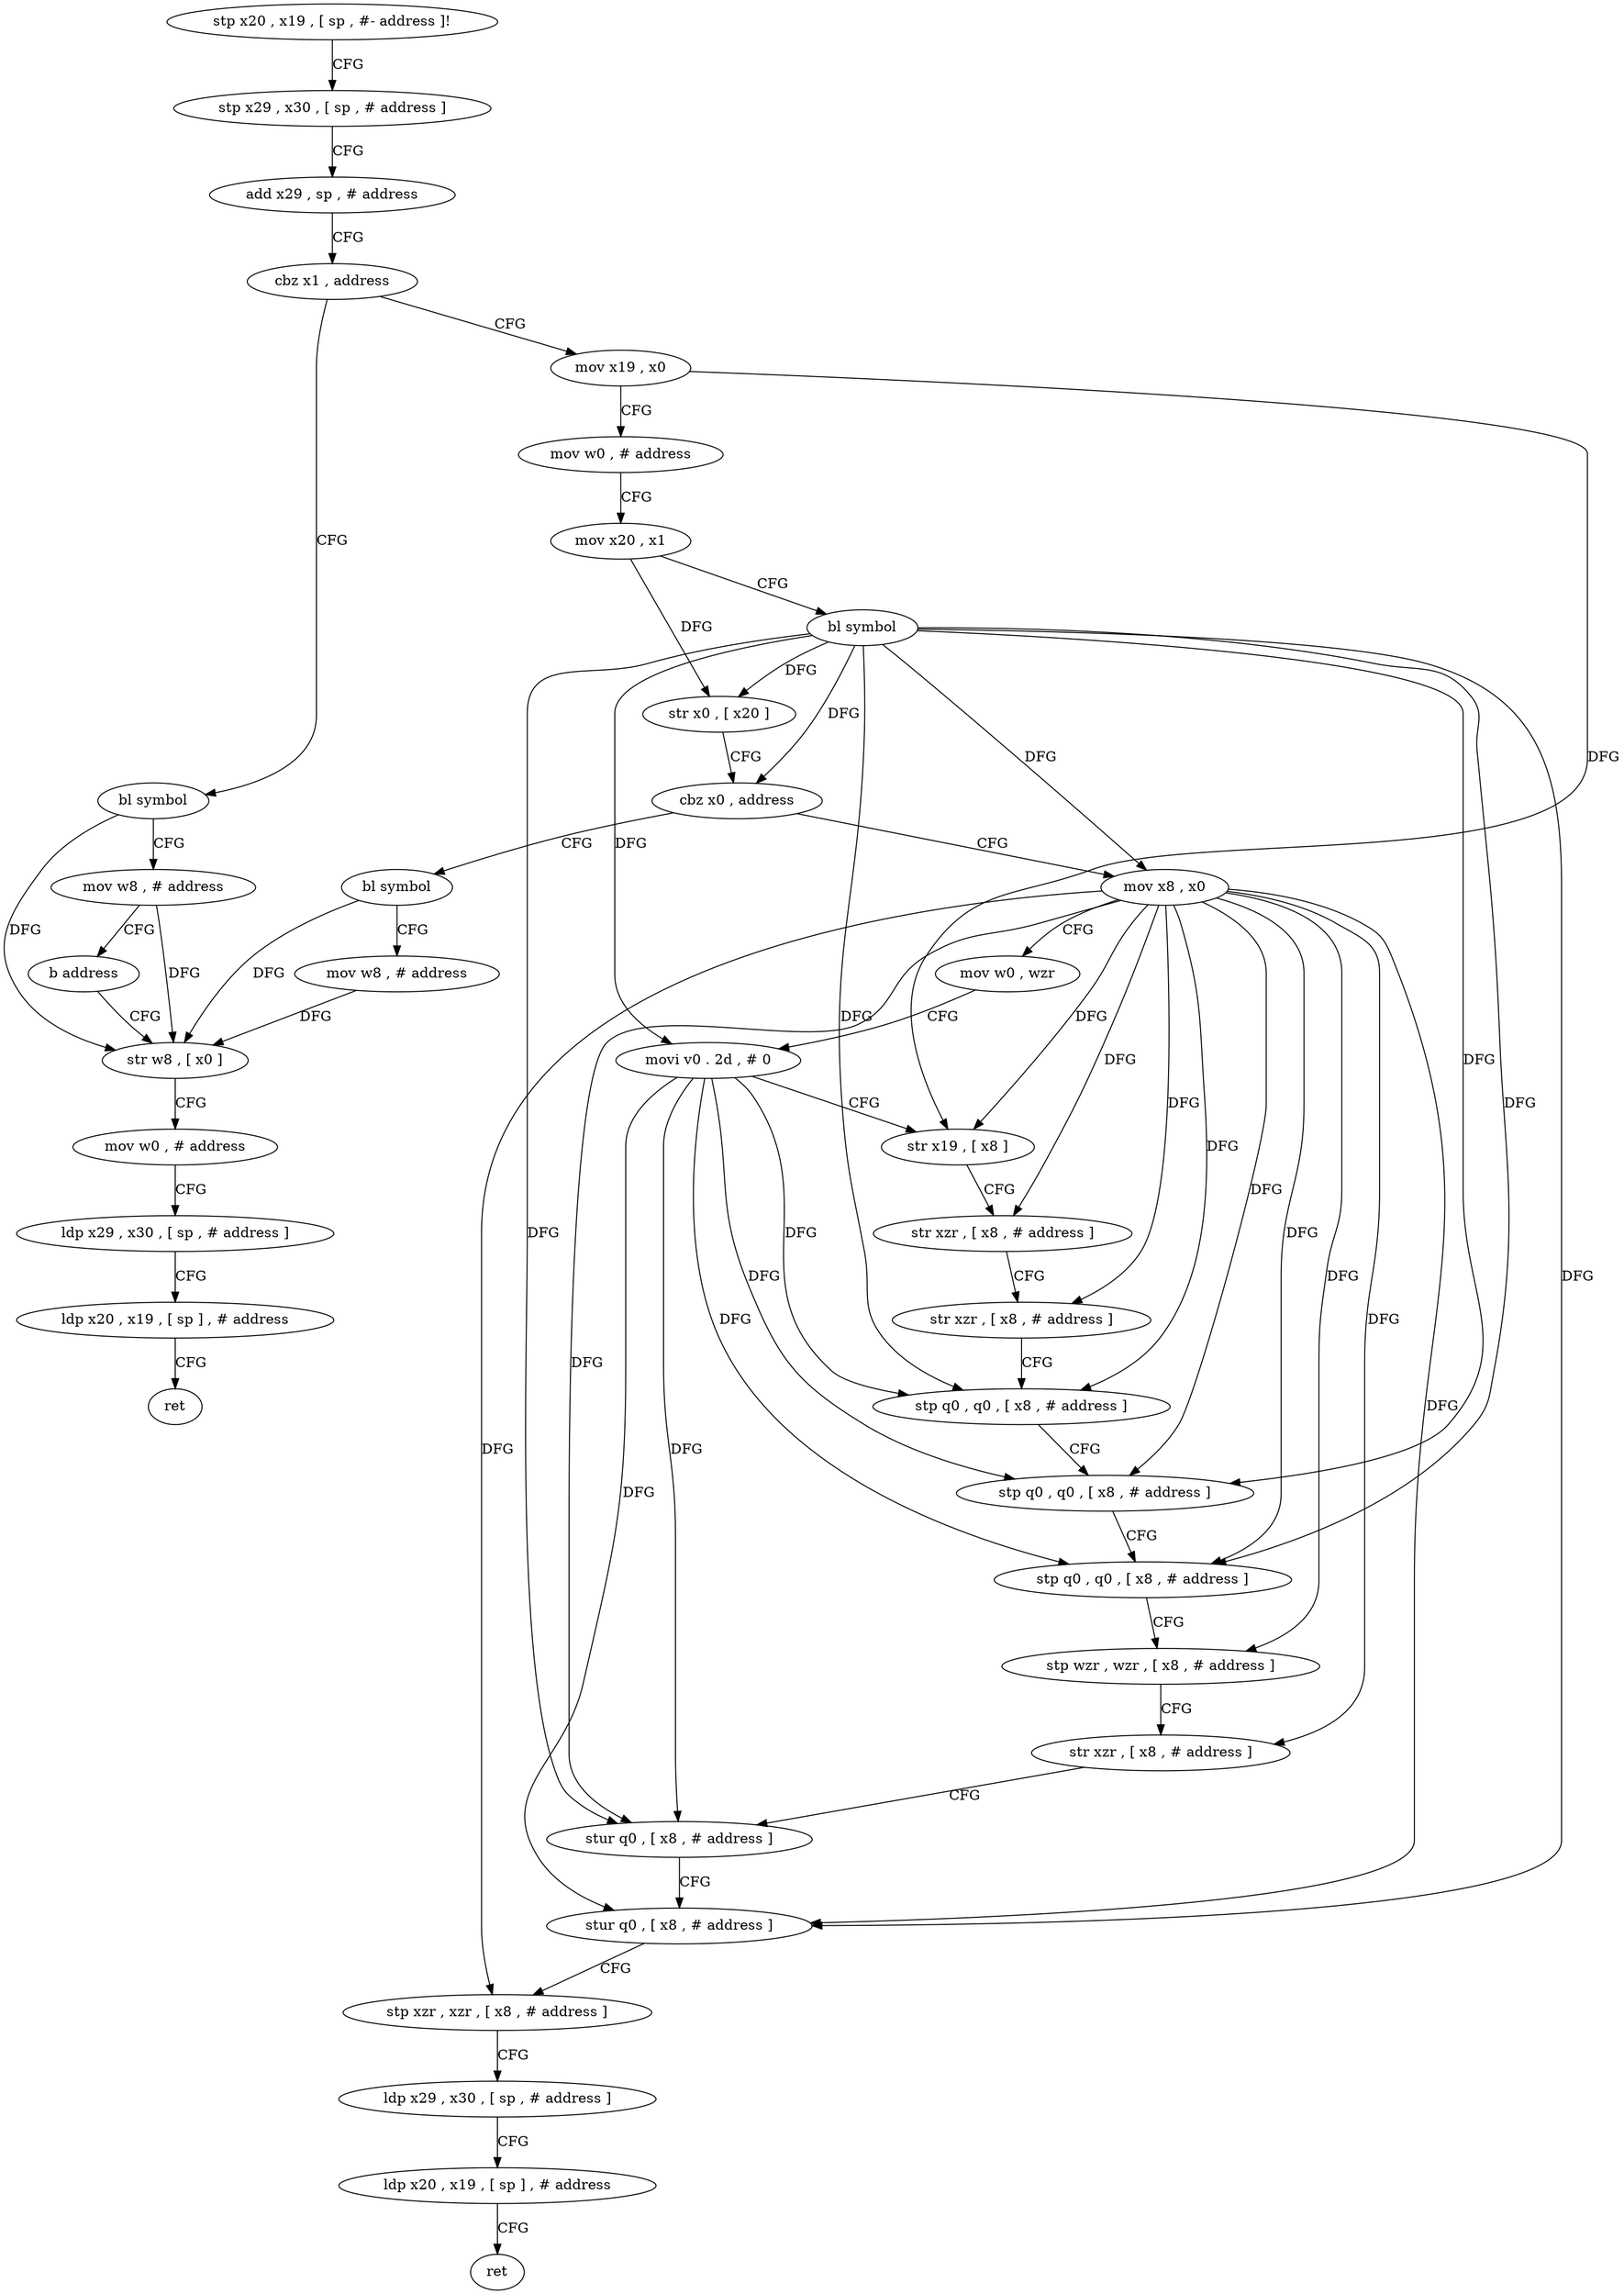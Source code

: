 digraph "func" {
"127472" [label = "stp x20 , x19 , [ sp , #- address ]!" ]
"127476" [label = "stp x29 , x30 , [ sp , # address ]" ]
"127480" [label = "add x29 , sp , # address" ]
"127484" [label = "cbz x1 , address" ]
"127580" [label = "bl symbol" ]
"127488" [label = "mov x19 , x0" ]
"127584" [label = "mov w8 , # address" ]
"127588" [label = "b address" ]
"127600" [label = "str w8 , [ x0 ]" ]
"127492" [label = "mov w0 , # address" ]
"127496" [label = "mov x20 , x1" ]
"127500" [label = "bl symbol" ]
"127504" [label = "str x0 , [ x20 ]" ]
"127508" [label = "cbz x0 , address" ]
"127592" [label = "bl symbol" ]
"127512" [label = "mov x8 , x0" ]
"127604" [label = "mov w0 , # address" ]
"127608" [label = "ldp x29 , x30 , [ sp , # address ]" ]
"127612" [label = "ldp x20 , x19 , [ sp ] , # address" ]
"127616" [label = "ret" ]
"127596" [label = "mov w8 , # address" ]
"127516" [label = "mov w0 , wzr" ]
"127520" [label = "movi v0 . 2d , # 0" ]
"127524" [label = "str x19 , [ x8 ]" ]
"127528" [label = "str xzr , [ x8 , # address ]" ]
"127532" [label = "str xzr , [ x8 , # address ]" ]
"127536" [label = "stp q0 , q0 , [ x8 , # address ]" ]
"127540" [label = "stp q0 , q0 , [ x8 , # address ]" ]
"127544" [label = "stp q0 , q0 , [ x8 , # address ]" ]
"127548" [label = "stp wzr , wzr , [ x8 , # address ]" ]
"127552" [label = "str xzr , [ x8 , # address ]" ]
"127556" [label = "stur q0 , [ x8 , # address ]" ]
"127560" [label = "stur q0 , [ x8 , # address ]" ]
"127564" [label = "stp xzr , xzr , [ x8 , # address ]" ]
"127568" [label = "ldp x29 , x30 , [ sp , # address ]" ]
"127572" [label = "ldp x20 , x19 , [ sp ] , # address" ]
"127576" [label = "ret" ]
"127472" -> "127476" [ label = "CFG" ]
"127476" -> "127480" [ label = "CFG" ]
"127480" -> "127484" [ label = "CFG" ]
"127484" -> "127580" [ label = "CFG" ]
"127484" -> "127488" [ label = "CFG" ]
"127580" -> "127584" [ label = "CFG" ]
"127580" -> "127600" [ label = "DFG" ]
"127488" -> "127492" [ label = "CFG" ]
"127488" -> "127524" [ label = "DFG" ]
"127584" -> "127588" [ label = "CFG" ]
"127584" -> "127600" [ label = "DFG" ]
"127588" -> "127600" [ label = "CFG" ]
"127600" -> "127604" [ label = "CFG" ]
"127492" -> "127496" [ label = "CFG" ]
"127496" -> "127500" [ label = "CFG" ]
"127496" -> "127504" [ label = "DFG" ]
"127500" -> "127504" [ label = "DFG" ]
"127500" -> "127508" [ label = "DFG" ]
"127500" -> "127512" [ label = "DFG" ]
"127500" -> "127520" [ label = "DFG" ]
"127500" -> "127536" [ label = "DFG" ]
"127500" -> "127540" [ label = "DFG" ]
"127500" -> "127544" [ label = "DFG" ]
"127500" -> "127556" [ label = "DFG" ]
"127500" -> "127560" [ label = "DFG" ]
"127504" -> "127508" [ label = "CFG" ]
"127508" -> "127592" [ label = "CFG" ]
"127508" -> "127512" [ label = "CFG" ]
"127592" -> "127596" [ label = "CFG" ]
"127592" -> "127600" [ label = "DFG" ]
"127512" -> "127516" [ label = "CFG" ]
"127512" -> "127524" [ label = "DFG" ]
"127512" -> "127528" [ label = "DFG" ]
"127512" -> "127532" [ label = "DFG" ]
"127512" -> "127536" [ label = "DFG" ]
"127512" -> "127540" [ label = "DFG" ]
"127512" -> "127544" [ label = "DFG" ]
"127512" -> "127548" [ label = "DFG" ]
"127512" -> "127552" [ label = "DFG" ]
"127512" -> "127556" [ label = "DFG" ]
"127512" -> "127560" [ label = "DFG" ]
"127512" -> "127564" [ label = "DFG" ]
"127604" -> "127608" [ label = "CFG" ]
"127608" -> "127612" [ label = "CFG" ]
"127612" -> "127616" [ label = "CFG" ]
"127596" -> "127600" [ label = "DFG" ]
"127516" -> "127520" [ label = "CFG" ]
"127520" -> "127524" [ label = "CFG" ]
"127520" -> "127536" [ label = "DFG" ]
"127520" -> "127540" [ label = "DFG" ]
"127520" -> "127544" [ label = "DFG" ]
"127520" -> "127556" [ label = "DFG" ]
"127520" -> "127560" [ label = "DFG" ]
"127524" -> "127528" [ label = "CFG" ]
"127528" -> "127532" [ label = "CFG" ]
"127532" -> "127536" [ label = "CFG" ]
"127536" -> "127540" [ label = "CFG" ]
"127540" -> "127544" [ label = "CFG" ]
"127544" -> "127548" [ label = "CFG" ]
"127548" -> "127552" [ label = "CFG" ]
"127552" -> "127556" [ label = "CFG" ]
"127556" -> "127560" [ label = "CFG" ]
"127560" -> "127564" [ label = "CFG" ]
"127564" -> "127568" [ label = "CFG" ]
"127568" -> "127572" [ label = "CFG" ]
"127572" -> "127576" [ label = "CFG" ]
}

